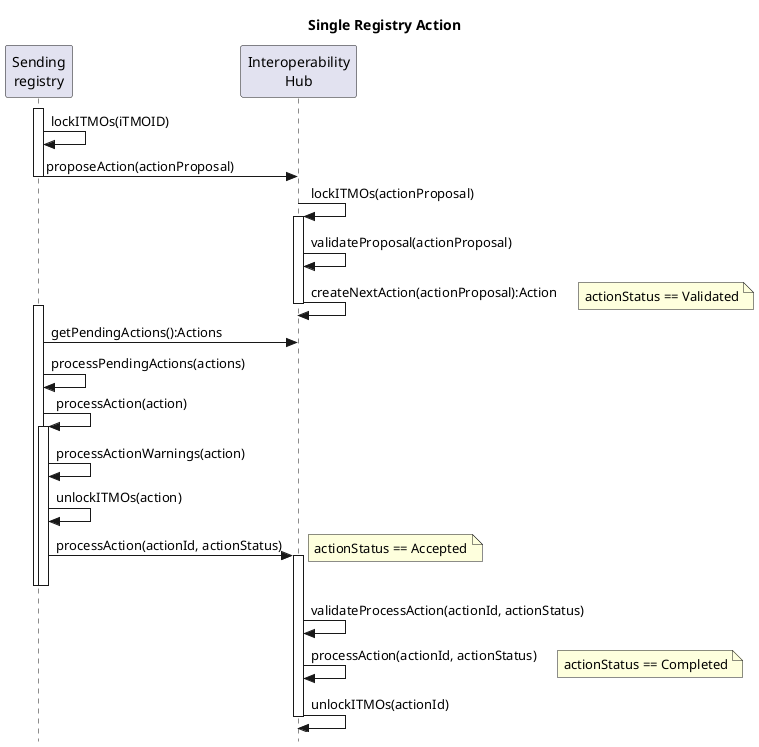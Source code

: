 @startuml Single Registry Action

title Single Registry Action

skinparam style strictuml

participant "Sending\nregistry" as Sender
participant "Interoperability\nHub" as Hub

activate Sender
Sender -> Sender: lockITMOs(iTMOID)
Sender -> Hub : proposeAction(actionProposal)
deactivate Sender

Hub -> Hub++: lockITMOs(actionProposal)
Hub -> Hub: validateProposal(actionProposal)
Hub -> Hub--: createNextAction(actionProposal):Action
note right: actionStatus == Validated

activate Sender
Sender -> Hub : getPendingActions():Actions

Sender -> Sender: processPendingActions(actions)

Sender -> Sender: processAction(action)
activate Sender
Sender -> Sender: processActionWarnings(action)
Sender -> Sender: unlockITMOs(action)
Sender -> Hub++: processAction(actionId, actionStatus)
note right: actionStatus == Accepted
deactivate Sender
deactivate Sender
Hub -> Hub: validateProcessAction(actionId, actionStatus)
Hub -> Hub: processAction(actionId, actionStatus)
note right: actionStatus == Completed
Hub -> Hub--: unlockITMOs(actionId)

@enduml
